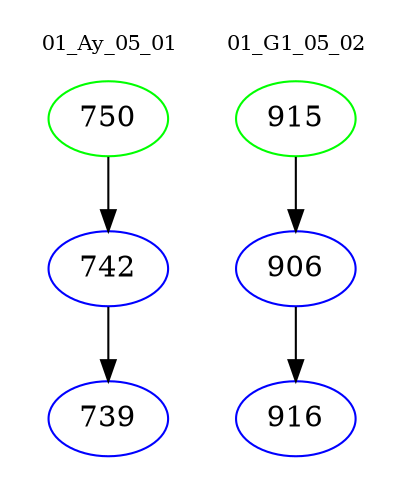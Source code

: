 digraph{
subgraph cluster_0 {
color = white
label = "01_Ay_05_01";
fontsize=10;
T0_750 [label="750", color="green"]
T0_750 -> T0_742 [color="black"]
T0_742 [label="742", color="blue"]
T0_742 -> T0_739 [color="black"]
T0_739 [label="739", color="blue"]
}
subgraph cluster_1 {
color = white
label = "01_G1_05_02";
fontsize=10;
T1_915 [label="915", color="green"]
T1_915 -> T1_906 [color="black"]
T1_906 [label="906", color="blue"]
T1_906 -> T1_916 [color="black"]
T1_916 [label="916", color="blue"]
}
}
